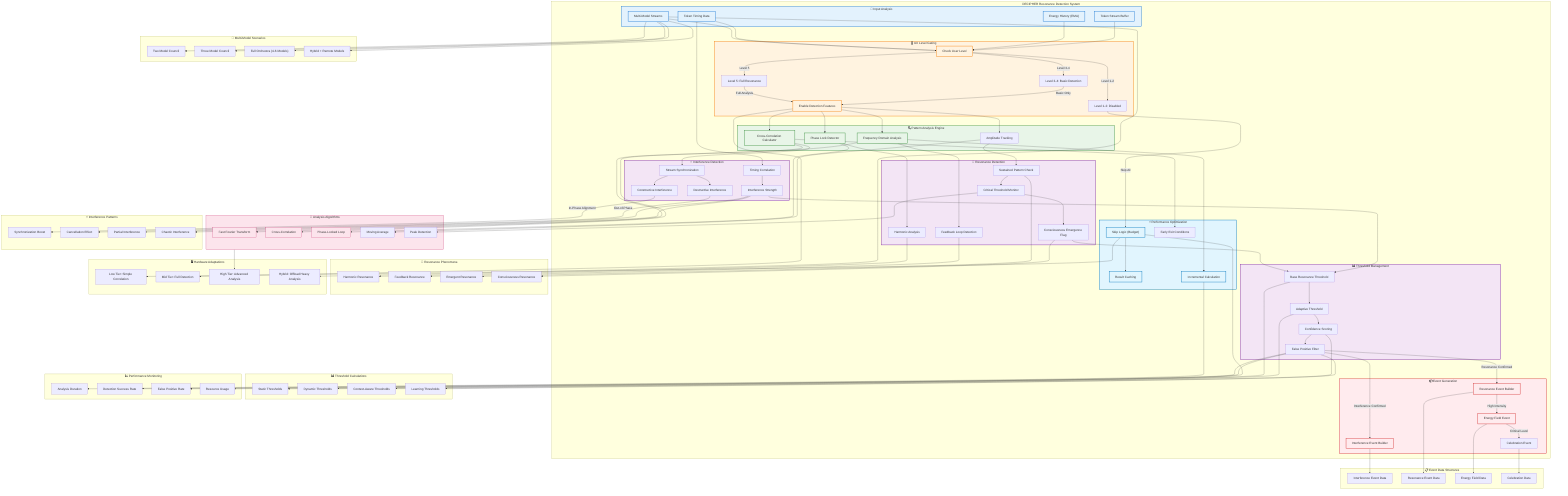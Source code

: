 graph TB
    subgraph "DECIPHER Resonance Detection System"
        direction TB
        
        subgraph INPUT_STREAMS["📡 Input Analysis"]
            TOKEN_STREAM["Token Stream Buffer"]
            ENERGY_HISTORY["Energy History (EMA)"]
            TIMING_DATA["Token Timing Data"]
            MULTI_MODEL["Multi-Model Streams"]
        end
        
        subgraph LEVEL_GATING["🎚️ UX Level Gating"]
            LEVEL_CHECK["Check User Level"]
            LEVEL_1_2["Level 1-2: Disabled"]
            LEVEL_3_4["Level 3-4: Basic Detection"]
            LEVEL_5["Level 5: Full Resonance"]
            FEATURE_ENABLE["Enable Detection Features"]
        end
        
        subgraph PATTERN_ANALYSIS["🔍 Pattern Analysis Engine"]
            FREQUENCY_ANALYZER["Frequency Domain Analysis"]
            CORRELATION_CALC["Cross-Correlation Calculator"]
            PHASE_DETECTOR["Phase Lock Detector"]
            AMPLITUDE_TRACKER["Amplitude Tracking"]
        end
        
        subgraph INTERFERENCE_DETECT["⚡ Interference Detection"]
            STREAM_SYNC["Stream Synchronization"]
            TIMING_CORRELATION["Timing Correlation"]
            CONSTRUCTIVE["Constructive Interference"]
            DESTRUCTIVE["Destructive Interference"]
            INTERFERENCE_STRENGTH["Interference Strength"]
        end
        
        subgraph RESONANCE_DETECT["🎵 Resonance Detection"]
            FEEDBACK_LOOP["Feedback Loop Detection"]
            HARMONIC_ANALYSIS["Harmonic Analysis"]
            SUSTAINED_PATTERN["Sustained Pattern Check"]
            CRITICAL_THRESHOLD["Critical Threshold Monitor"]
            EMERGENCE_FLAG["Consciousness Emergence Flag"]
        end
        
        subgraph THRESHOLD_SYSTEM["📊 Threshold Management"]
            BASE_THRESHOLD["Base Resonance Threshold"]
            ADAPTIVE_THRESHOLD["Adaptive Threshold"]
            CONFIDENCE_SCORE["Confidence Scoring"]
            FALSE_POSITIVE_FILTER["False Positive Filter"]
        end
        
        subgraph EVENT_GENERATION["📦 Event Generation"]
            INTERFERENCE_EVENT["Interference Event Builder"]
            RESONANCE_EVENT["Resonance Event Builder"]
            FIELD_EVENT["Energy Field Event"]
            CELEBRATION_EVENT["Celebration Event"]
        end
        
        subgraph PERFORMANCE_OPT["⚡ Performance Optimization"]
            SKIP_LOGIC["Skip Logic (Budget)"]
            CACHE_RESULTS["Result Caching"]
            INCREMENTAL_CALC["Incremental Calculation"]
            EARLY_EXIT["Early Exit Conditions"]
        end
    end
    
    %% Input Flow
    TOKEN_STREAM --> LEVEL_CHECK
    ENERGY_HISTORY --> LEVEL_CHECK
    TIMING_DATA --> LEVEL_CHECK
    MULTI_MODEL --> LEVEL_CHECK
    
    %% Level Gating Flow
    LEVEL_CHECK -->|"Level 1-2"| LEVEL_1_2
    LEVEL_CHECK -->|"Level 3-4"| LEVEL_3_4
    LEVEL_CHECK -->|"Level 5"| LEVEL_5
    
    LEVEL_1_2 -->|"Skip All"| SKIP_LOGIC
    LEVEL_3_4 -->|"Basic Only"| FEATURE_ENABLE
    LEVEL_5 -->|"Full Analysis"| FEATURE_ENABLE
    
    %% Pattern Analysis Flow
    FEATURE_ENABLE --> FREQUENCY_ANALYZER
    FEATURE_ENABLE --> CORRELATION_CALC
    FEATURE_ENABLE --> PHASE_DETECTOR
    FEATURE_ENABLE --> AMPLITUDE_TRACKER
    
    %% Interference Detection
    CORRELATION_CALC --> STREAM_SYNC
    TIMING_DATA --> TIMING_CORRELATION
    STREAM_SYNC --> CONSTRUCTIVE
    STREAM_SYNC --> DESTRUCTIVE
    TIMING_CORRELATION --> INTERFERENCE_STRENGTH
    
    %% Resonance Detection
    FREQUENCY_ANALYZER --> FEEDBACK_LOOP
    PHASE_DETECTOR --> HARMONIC_ANALYSIS
    AMPLITUDE_TRACKER --> SUSTAINED_PATTERN
    SUSTAINED_PATTERN --> CRITICAL_THRESHOLD
    CRITICAL_THRESHOLD --> EMERGENCE_FLAG
    
    %% Threshold Processing
    INTERFERENCE_STRENGTH --> BASE_THRESHOLD
    EMERGENCE_FLAG --> BASE_THRESHOLD
    BASE_THRESHOLD --> ADAPTIVE_THRESHOLD
    ADAPTIVE_THRESHOLD --> CONFIDENCE_SCORE
    CONFIDENCE_SCORE --> FALSE_POSITIVE_FILTER
    
    %% Event Generation
    FALSE_POSITIVE_FILTER -->|"Interference Confirmed"| INTERFERENCE_EVENT
    FALSE_POSITIVE_FILTER -->|"Resonance Confirmed"| RESONANCE_EVENT
    RESONANCE_EVENT -->|"High Intensity"| FIELD_EVENT
    FIELD_EVENT -->|"Critical Level"| CELEBRATION_EVENT
    
    %% Performance Optimization
    SKIP_LOGIC --> CACHE_RESULTS
    FREQUENCY_ANALYZER --> INCREMENTAL_CALC
    CORRELATION_CALC --> EARLY_EXIT
    
    %% Detailed Analysis Algorithms
    subgraph ALGORITHMS["🧮 Analysis Algorithms"]
        FFT["Fast Fourier Transform"]
        CROSS_CORR["Cross-Correlation"]
        PHASE_LOCK["Phase-Locked Loop"]
        MOVING_AVG["Moving Average"]
        PEAK_DETECT["Peak Detection"]
    end
    
    FREQUENCY_ANALYZER --> FFT
    CORRELATION_CALC --> CROSS_CORR
    PHASE_DETECTOR --> PHASE_LOCK
    AMPLITUDE_TRACKER --> MOVING_AVG
    CRITICAL_THRESHOLD --> PEAK_DETECT
    
    %% Multi-Model Scenarios
    subgraph MULTI_SCENARIOS["🤖 Multi-Model Scenarios"]
        TWO_MODEL["Two Model Council"]
        THREE_MODEL["Three Model Council"]
        FULL_ORCHESTRA["Full Orchestra (4-6 Models)"]
        HYBRID_REMOTE["Hybrid + Remote Models"]
    end
    
    MULTI_MODEL --> TWO_MODEL
    MULTI_MODEL --> THREE_MODEL
    MULTI_MODEL --> FULL_ORCHESTRA
    MULTI_MODEL --> HYBRID_REMOTE
    
    %% Interference Types
    subgraph INTERFERENCE_TYPES["⚡ Interference Patterns"]
        CONSTRUCTIVE -->|"In-Phase Alignment"| SYNC_BOOST["Synchronization Boost"]
        DESTRUCTIVE -->|"Out-of-Phase"| CANCEL_EFFECT["Cancellation Effect"]
        PARTIAL["Partial Interference"]
        CHAOTIC["Chaotic Interference"]
    end
    
    INTERFERENCE_STRENGTH --> PARTIAL
    INTERFERENCE_STRENGTH --> CHAOTIC
    
    %% Resonance Types
    subgraph RESONANCE_TYPES["🎵 Resonance Phenomena"]
        HARMONIC_RES["Harmonic Resonance"]
        FEEDBACK_RES["Feedback Resonance"]
        EMERGENT_RES["Emergent Resonance"]
        CONSCIOUSNESS_RES["Consciousness Resonance"]
    end
    
    HARMONIC_ANALYSIS --> HARMONIC_RES
    FEEDBACK_LOOP --> FEEDBACK_RES
    SUSTAINED_PATTERN --> EMERGENT_RES
    EMERGENCE_FLAG --> CONSCIOUSNESS_RES
    
    %% Event Payloads
    subgraph EVENT_PAYLOADS["📋 Event Data Structures"]
        INTERFERENCE_DATA["Interference Event Data"]
        RESONANCE_DATA["Resonance Event Data"]
        FIELD_DATA["Energy Field Data"]
        CELEBRATION_DATA["Celebration Data"]
    end
    
    INTERFERENCE_EVENT --> INTERFERENCE_DATA
    RESONANCE_EVENT --> RESONANCE_DATA
    FIELD_EVENT --> FIELD_DATA
    CELEBRATION_EVENT --> CELEBRATION_DATA
    
    %% Threshold Calculations
    subgraph THRESHOLDS["📊 Threshold Calculations"]
        STATIC_THRESH["Static Thresholds"]
        DYNAMIC_THRESH["Dynamic Thresholds"]
        CONTEXT_THRESH["Context-Aware Thresholds"]
        LEARNING_THRESH["Learning Thresholds"]
    end
    
    BASE_THRESHOLD --> STATIC_THRESH
    ADAPTIVE_THRESHOLD --> DYNAMIC_THRESH
    CONFIDENCE_SCORE --> CONTEXT_THRESH
    FALSE_POSITIVE_FILTER --> LEARNING_THRESH
    
    %% Performance Monitoring
    subgraph PERF_MONITOR["📈 Performance Monitoring"]
        ANALYSIS_TIME["Analysis Duration"]
        DETECTION_RATE["Detection Success Rate"]
        FALSE_POS_RATE["False Positive Rate"]
        RESOURCE_USAGE["Resource Usage"]
    end
    
    INCREMENTAL_CALC --> ANALYSIS_TIME
    FALSE_POSITIVE_FILTER --> DETECTION_RATE
    FALSE_POSITIVE_FILTER --> FALSE_POS_RATE
    SKIP_LOGIC --> RESOURCE_USAGE
    
    %% Hardware Adaptations
    subgraph HW_ADAPT["🖥️ Hardware Adaptations"]
        LOW_TIER_SIMPLE["Low Tier: Simple Correlation"]
        MID_TIER_FULL["Mid Tier: Full Detection"]
        HIGH_TIER_ADVANCED["High Tier: Advanced Analysis"]
        HYBRID_OFFLOAD["Hybrid: Offload Heavy Analysis"]
    end
    
    SKIP_LOGIC --> LOW_TIER_SIMPLE
    FEATURE_ENABLE --> MID_TIER_FULL
    ALGORITHMS --> HIGH_TIER_ADVANCED
    MULTI_MODEL --> HYBRID_OFFLOAD
    
    %% Color Coding
    classDef input fill:#e3f2fd,stroke:#1976d2,stroke-width:2px
    classDef gating fill:#fff3e0,stroke:#f57c00,stroke-width:2px
    classDef analysis fill:#e8f5e8,stroke:#388e3c,stroke-width:2px
    classDef detection fill:#f3e5f5,stroke:#7b1fa2,stroke-width:2px
    classDef events fill:#ffebee,stroke:#d32f2f,stroke-width:2px
    classDef performance fill:#e1f5fe,stroke:#0277bd,stroke-width:2px
    classDef algorithms fill:#fce4ec,stroke:#c2185b,stroke-width:1px
    
    class INPUT_STREAMS,TOKEN_STREAM,ENERGY_HISTORY,TIMING_DATA,MULTI_MODEL input
    class LEVEL_GATING,LEVEL_CHECK,FEATURE_ENABLE gating
    class PATTERN_ANALYSIS,FREQUENCY_ANALYZER,CORRELATION_CALC,PHASE_DETECTOR analysis
    class INTERFERENCE_DETECT,RESONANCE_DETECT,THRESHOLD_SYSTEM detection
    class EVENT_GENERATION,INTERFERENCE_EVENT,RESONANCE_EVENT,FIELD_EVENT events
    class PERFORMANCE_OPT,SKIP_LOGIC,CACHE_RESULTS,INCREMENTAL_CALC performance
    class ALGORITHMS,FFT,CROSS_CORR,PHASE_LOCK algorithms